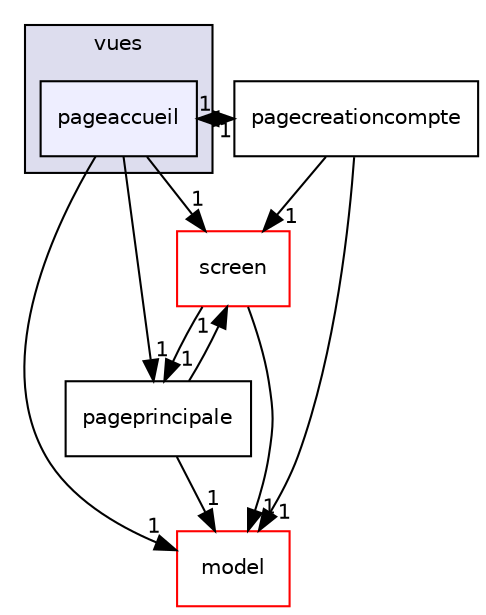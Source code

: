 digraph "/home/sacha/Documents/Fac/L3_S5/CPOA/Projet/Dev/ShareCount/vues/pageaccueil" {
  compound=true
  node [ fontsize="10", fontname="Helvetica"];
  edge [ labelfontsize="10", labelfontname="Helvetica"];
  subgraph clusterdir_595c3ed372cc279b2f91c4681d5b0e80 {
    graph [ bgcolor="#ddddee", pencolor="black", label="vues" fontname="Helvetica", fontsize="10", URL="dir_595c3ed372cc279b2f91c4681d5b0e80.html"]
  dir_2298e17677cc44fa7e15e7becd00daaa [shape=box, label="pageaccueil", style="filled", fillcolor="#eeeeff", pencolor="black", URL="dir_2298e17677cc44fa7e15e7becd00daaa.html"];
  }
  dir_eb1e75a3081d733c1b5c9ee74cbac408 [shape=box label="pagecreationcompte" URL="dir_eb1e75a3081d733c1b5c9ee74cbac408.html"];
  dir_d686753603722e47837e58f0ba777cfb [shape=box label="screen" fillcolor="white" style="filled" color="red" URL="dir_d686753603722e47837e58f0ba777cfb.html"];
  dir_3f14f6767c31cb4a1d22c13c18cc6fc3 [shape=box label="model" fillcolor="white" style="filled" color="red" URL="dir_3f14f6767c31cb4a1d22c13c18cc6fc3.html"];
  dir_a088b96b7d458b1044bc92aa65be5d04 [shape=box label="pageprincipale" URL="dir_a088b96b7d458b1044bc92aa65be5d04.html"];
  dir_2298e17677cc44fa7e15e7becd00daaa->dir_eb1e75a3081d733c1b5c9ee74cbac408 [headlabel="1", labeldistance=1.5 headhref="dir_000012_000013.html"];
  dir_2298e17677cc44fa7e15e7becd00daaa->dir_d686753603722e47837e58f0ba777cfb [headlabel="1", labeldistance=1.5 headhref="dir_000012_000009.html"];
  dir_2298e17677cc44fa7e15e7becd00daaa->dir_3f14f6767c31cb4a1d22c13c18cc6fc3 [headlabel="1", labeldistance=1.5 headhref="dir_000012_000000.html"];
  dir_2298e17677cc44fa7e15e7becd00daaa->dir_a088b96b7d458b1044bc92aa65be5d04 [headlabel="1", labeldistance=1.5 headhref="dir_000012_000016.html"];
  dir_eb1e75a3081d733c1b5c9ee74cbac408->dir_2298e17677cc44fa7e15e7becd00daaa [headlabel="1", labeldistance=1.5 headhref="dir_000013_000012.html"];
  dir_eb1e75a3081d733c1b5c9ee74cbac408->dir_d686753603722e47837e58f0ba777cfb [headlabel="1", labeldistance=1.5 headhref="dir_000013_000009.html"];
  dir_eb1e75a3081d733c1b5c9ee74cbac408->dir_3f14f6767c31cb4a1d22c13c18cc6fc3 [headlabel="1", labeldistance=1.5 headhref="dir_000013_000000.html"];
  dir_d686753603722e47837e58f0ba777cfb->dir_3f14f6767c31cb4a1d22c13c18cc6fc3 [headlabel="1", labeldistance=1.5 headhref="dir_000009_000000.html"];
  dir_d686753603722e47837e58f0ba777cfb->dir_a088b96b7d458b1044bc92aa65be5d04 [headlabel="1", labeldistance=1.5 headhref="dir_000009_000016.html"];
  dir_a088b96b7d458b1044bc92aa65be5d04->dir_d686753603722e47837e58f0ba777cfb [headlabel="1", labeldistance=1.5 headhref="dir_000016_000009.html"];
  dir_a088b96b7d458b1044bc92aa65be5d04->dir_3f14f6767c31cb4a1d22c13c18cc6fc3 [headlabel="1", labeldistance=1.5 headhref="dir_000016_000000.html"];
}
